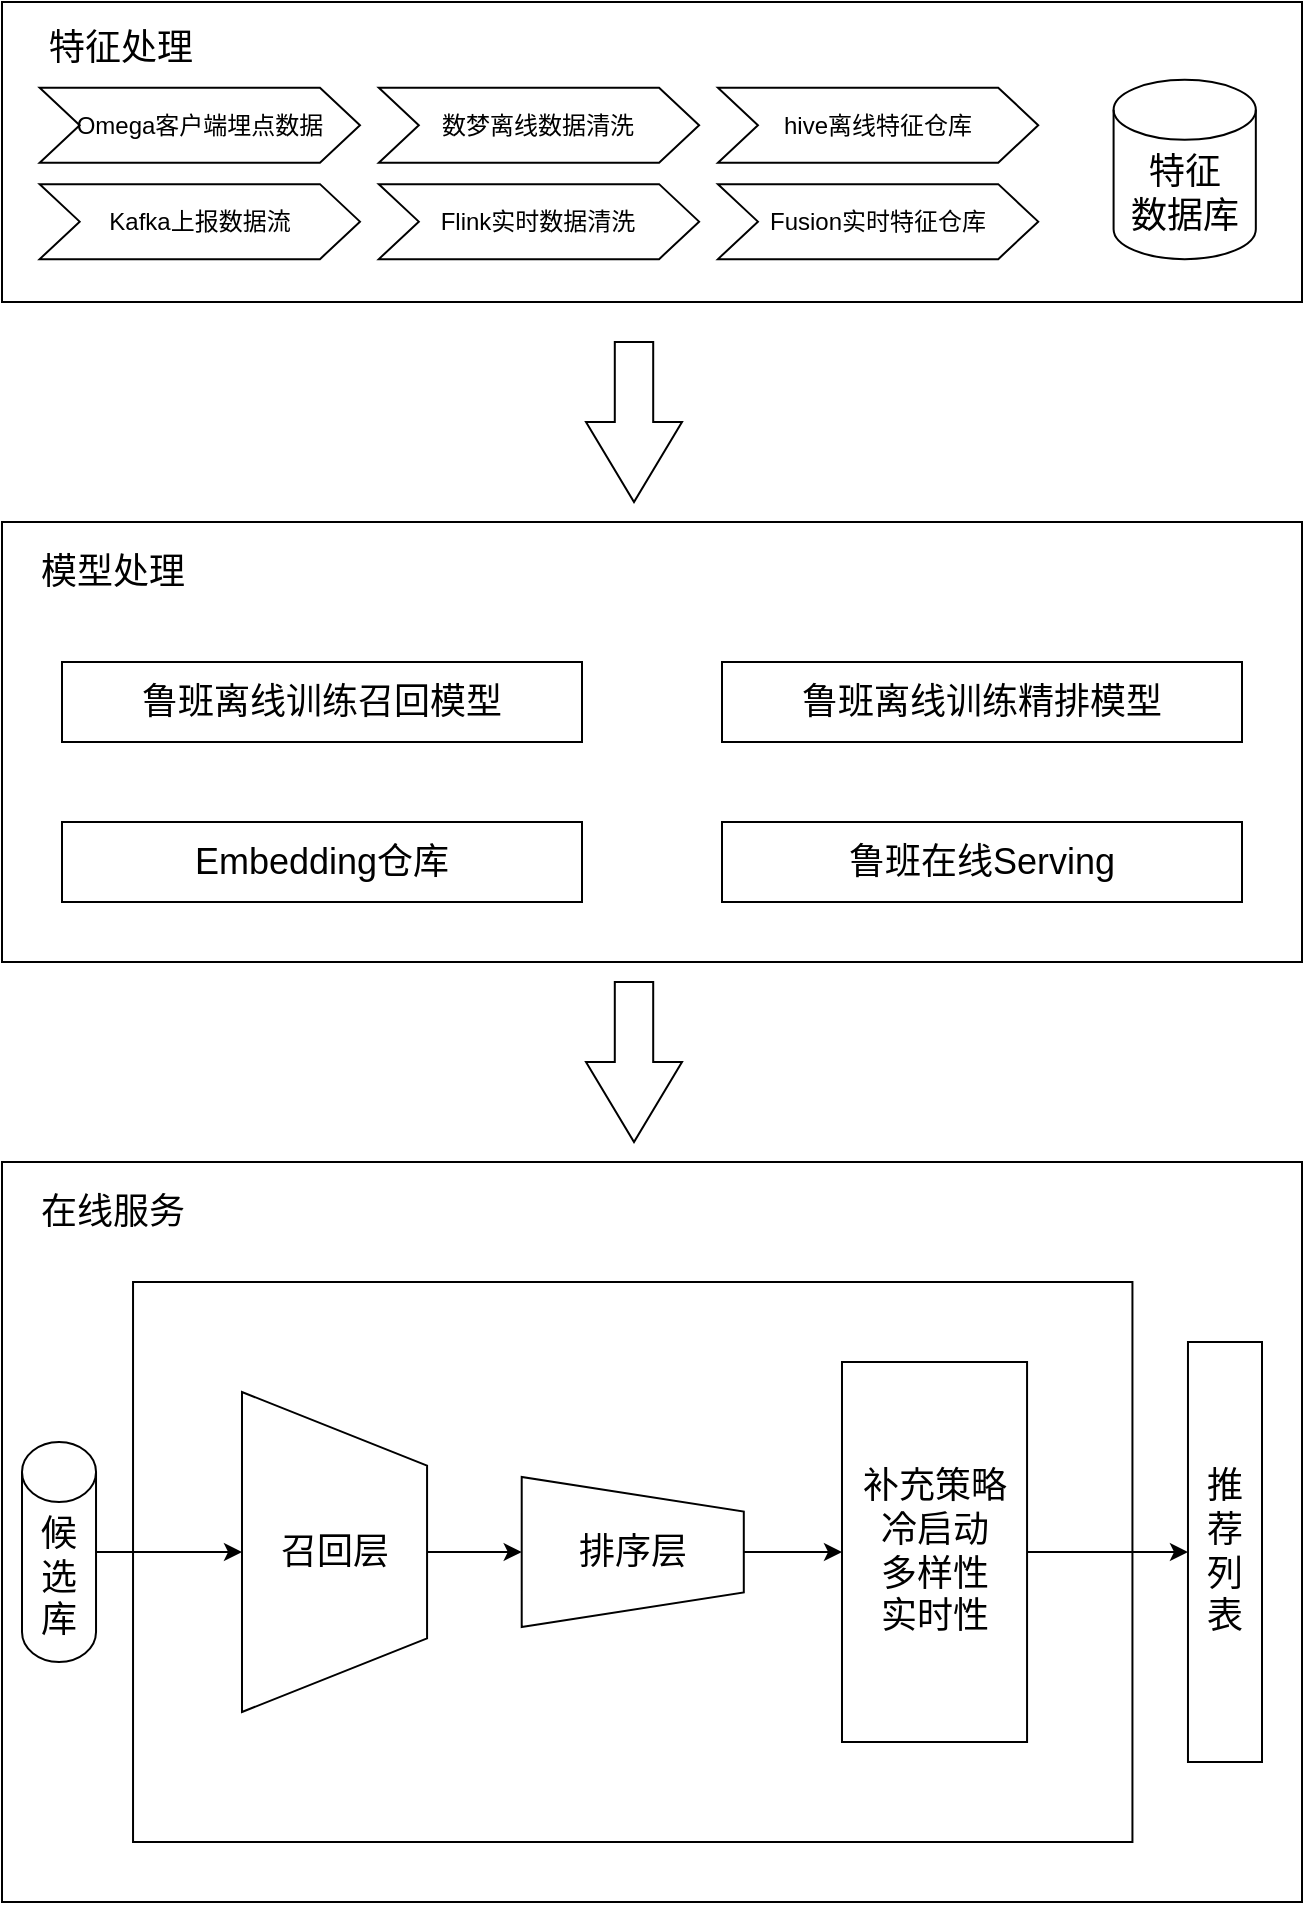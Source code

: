 <mxfile version="16.6.5" type="github">
  <diagram id="47j5oj57MSvHQx2q084O" name="第 1 页">
    <mxGraphModel dx="1042" dy="649" grid="1" gridSize="10" guides="1" tooltips="1" connect="1" arrows="1" fold="1" page="1" pageScale="1" pageWidth="827" pageHeight="1169" math="0" shadow="0">
      <root>
        <mxCell id="0" />
        <mxCell id="1" parent="0" />
        <mxCell id="i7WWzYZFT3efbSj_JE6K-38" value="" style="rounded=0;whiteSpace=wrap;html=1;" parent="1" vertex="1">
          <mxGeometry x="70" y="300" width="650" height="220" as="geometry" />
        </mxCell>
        <mxCell id="i7WWzYZFT3efbSj_JE6K-37" value="模型处理" style="text;html=1;resizable=0;autosize=1;align=center;verticalAlign=middle;points=[];fillColor=none;strokeColor=none;rounded=0;fontSize=18;" parent="1" vertex="1">
          <mxGeometry x="80" y="310" width="90" height="30" as="geometry" />
        </mxCell>
        <mxCell id="i7WWzYZFT3efbSj_JE6K-39" value="" style="group" parent="1" vertex="1" connectable="0">
          <mxGeometry x="70" y="40" width="650" height="150" as="geometry" />
        </mxCell>
        <mxCell id="i7WWzYZFT3efbSj_JE6K-7" value="" style="rounded=0;whiteSpace=wrap;html=1;" parent="i7WWzYZFT3efbSj_JE6K-39" vertex="1">
          <mxGeometry width="650" height="150" as="geometry" />
        </mxCell>
        <mxCell id="i7WWzYZFT3efbSj_JE6K-8" value="特征处理" style="text;html=1;resizable=0;autosize=1;align=center;verticalAlign=middle;points=[];fillColor=none;strokeColor=none;rounded=0;fontSize=18;" parent="i7WWzYZFT3efbSj_JE6K-39" vertex="1">
          <mxGeometry x="14.13" y="8.036" width="90" height="30" as="geometry" />
        </mxCell>
        <mxCell id="i7WWzYZFT3efbSj_JE6K-9" value="Omega客户端埋点数据" style="shape=step;perimeter=stepPerimeter;whiteSpace=wrap;html=1;fixedSize=1;" parent="i7WWzYZFT3efbSj_JE6K-39" vertex="1">
          <mxGeometry x="18.841" y="42.857" width="160.145" height="37.5" as="geometry" />
        </mxCell>
        <mxCell id="i7WWzYZFT3efbSj_JE6K-10" value="数梦离线数据清洗" style="shape=step;perimeter=stepPerimeter;whiteSpace=wrap;html=1;fixedSize=1;" parent="i7WWzYZFT3efbSj_JE6K-39" vertex="1">
          <mxGeometry x="188.406" y="42.857" width="160.145" height="37.5" as="geometry" />
        </mxCell>
        <mxCell id="i7WWzYZFT3efbSj_JE6K-11" value="hive离线特征仓库" style="shape=step;perimeter=stepPerimeter;whiteSpace=wrap;html=1;fixedSize=1;" parent="i7WWzYZFT3efbSj_JE6K-39" vertex="1">
          <mxGeometry x="357.971" y="42.857" width="160.145" height="37.5" as="geometry" />
        </mxCell>
        <mxCell id="i7WWzYZFT3efbSj_JE6K-12" value="Kafka上报数据流&lt;span style=&quot;color: rgba(0 , 0 , 0 , 0) ; font-family: monospace ; font-size: 0px&quot;&gt;%3CmxGraphModel%3E%3Croot%3E%3CmxCell%20id%3D%220%22%2F%3E%3CmxCell%20id%3D%221%22%20parent%3D%220%22%2F%3E%3CmxCell%20id%3D%222%22%20value%3D%22Omega%E5%AE%A2%E6%88%B7%E7%AB%AF%E5%9F%8B%E7%82%B9%E6%95%B0%E6%8D%AE%22%20style%3D%22shape%3Dstep%3Bperimeter%3DstepPerimeter%3BwhiteSpace%3Dwrap%3Bhtml%3D1%3BfixedSize%3D1%3B%22%20vertex%3D%221%22%20parent%3D%221%22%3E%3CmxGeometry%20x%3D%2290%22%20y%3D%22120%22%20width%3D%22170%22%20height%3D%2270%22%20as%3D%22geometry%22%2F%3E%3C%2FmxCell%3E%3C%2Froot%3E%3C%2FmxGraphModel%3E&lt;/span&gt;" style="shape=step;perimeter=stepPerimeter;whiteSpace=wrap;html=1;fixedSize=1;" parent="i7WWzYZFT3efbSj_JE6K-39" vertex="1">
          <mxGeometry x="18.841" y="91.071" width="160.145" height="37.5" as="geometry" />
        </mxCell>
        <mxCell id="i7WWzYZFT3efbSj_JE6K-13" value="Flink实时数据清洗" style="shape=step;perimeter=stepPerimeter;whiteSpace=wrap;html=1;fixedSize=1;" parent="i7WWzYZFT3efbSj_JE6K-39" vertex="1">
          <mxGeometry x="188.406" y="91.071" width="160.145" height="37.5" as="geometry" />
        </mxCell>
        <mxCell id="i7WWzYZFT3efbSj_JE6K-14" value="Fusion实时特征仓库" style="shape=step;perimeter=stepPerimeter;whiteSpace=wrap;html=1;fixedSize=1;" parent="i7WWzYZFT3efbSj_JE6K-39" vertex="1">
          <mxGeometry x="357.971" y="91.071" width="160.145" height="37.5" as="geometry" />
        </mxCell>
        <mxCell id="i7WWzYZFT3efbSj_JE6K-17" value="特征&lt;br&gt;数据库" style="shape=cylinder3;whiteSpace=wrap;html=1;boundedLbl=1;backgroundOutline=1;size=15;fontSize=18;" parent="i7WWzYZFT3efbSj_JE6K-39" vertex="1">
          <mxGeometry x="555.794" y="38.889" width="71.12" height="89.678" as="geometry" />
        </mxCell>
        <mxCell id="i7WWzYZFT3efbSj_JE6K-44" value="" style="html=1;shadow=0;dashed=0;align=center;verticalAlign=middle;shape=mxgraph.arrows2.arrow;dy=0.6;dx=40;direction=south;notch=0;fontSize=18;" parent="1" vertex="1">
          <mxGeometry x="362" y="210" width="48" height="80" as="geometry" />
        </mxCell>
        <mxCell id="i7WWzYZFT3efbSj_JE6K-45" value="" style="html=1;shadow=0;dashed=0;align=center;verticalAlign=middle;shape=mxgraph.arrows2.arrow;dy=0.6;dx=40;direction=south;notch=0;fontSize=18;" parent="1" vertex="1">
          <mxGeometry x="362" y="530" width="48" height="80" as="geometry" />
        </mxCell>
        <mxCell id="i7WWzYZFT3efbSj_JE6K-20" value="鲁班离线训练精排模型" style="rounded=0;whiteSpace=wrap;html=1;fontSize=18;" parent="1" vertex="1">
          <mxGeometry x="430" y="370" width="260" height="40" as="geometry" />
        </mxCell>
        <mxCell id="i7WWzYZFT3efbSj_JE6K-40" value="鲁班离线训练召回模型" style="rounded=0;whiteSpace=wrap;html=1;fontSize=18;" parent="1" vertex="1">
          <mxGeometry x="100" y="370" width="260" height="40" as="geometry" />
        </mxCell>
        <mxCell id="i7WWzYZFT3efbSj_JE6K-41" value="Embedding仓库" style="rounded=0;whiteSpace=wrap;html=1;fontSize=18;" parent="1" vertex="1">
          <mxGeometry x="100" y="450" width="260" height="40" as="geometry" />
        </mxCell>
        <mxCell id="i7WWzYZFT3efbSj_JE6K-42" value="鲁班在线Serving" style="rounded=0;whiteSpace=wrap;html=1;fontSize=18;" parent="1" vertex="1">
          <mxGeometry x="430" y="450" width="260" height="40" as="geometry" />
        </mxCell>
        <mxCell id="i7WWzYZFT3efbSj_JE6K-47" value="" style="rounded=0;whiteSpace=wrap;html=1;" parent="1" vertex="1">
          <mxGeometry x="70" y="620" width="650" height="370" as="geometry" />
        </mxCell>
        <mxCell id="i7WWzYZFT3efbSj_JE6K-46" value="在线服务" style="text;html=1;resizable=0;autosize=1;align=center;verticalAlign=middle;points=[];fillColor=none;strokeColor=none;rounded=0;fontSize=18;" parent="1" vertex="1">
          <mxGeometry x="80" y="630" width="90" height="30" as="geometry" />
        </mxCell>
        <mxCell id="i7WWzYZFT3efbSj_JE6K-49" value="" style="group" parent="1" vertex="1" connectable="0">
          <mxGeometry x="80" y="680" width="620" height="280" as="geometry" />
        </mxCell>
        <mxCell id="i7WWzYZFT3efbSj_JE6K-21" value="推&lt;br&gt;荐&lt;br&gt;列&lt;br&gt;表" style="rounded=0;whiteSpace=wrap;html=1;fontSize=18;" parent="i7WWzYZFT3efbSj_JE6K-49" vertex="1">
          <mxGeometry x="582.985" y="30" width="37.015" height="210" as="geometry" />
        </mxCell>
        <mxCell id="i7WWzYZFT3efbSj_JE6K-26" value="" style="rounded=0;whiteSpace=wrap;html=1;fontSize=18;" parent="i7WWzYZFT3efbSj_JE6K-49" vertex="1">
          <mxGeometry x="55.522" width="499.701" height="280" as="geometry" />
        </mxCell>
        <mxCell id="i7WWzYZFT3efbSj_JE6K-29" value="召回层" style="verticalLabelPosition=middle;verticalAlign=middle;html=1;shape=trapezoid;perimeter=trapezoidPerimeter;whiteSpace=wrap;size=0.23;arcSize=10;flipV=1;labelPosition=center;align=center;fontSize=18;direction=south;" parent="i7WWzYZFT3efbSj_JE6K-49" vertex="1">
          <mxGeometry x="109.996" y="55" width="92.537" height="160" as="geometry" />
        </mxCell>
        <mxCell id="i7WWzYZFT3efbSj_JE6K-30" value="排序层" style="verticalLabelPosition=middle;verticalAlign=middle;html=1;shape=trapezoid;perimeter=trapezoidPerimeter;whiteSpace=wrap;size=0.23;arcSize=10;flipV=1;labelPosition=center;align=center;fontSize=18;direction=south;" parent="i7WWzYZFT3efbSj_JE6K-49" vertex="1">
          <mxGeometry x="249.852" y="97.5" width="111.045" height="75" as="geometry" />
        </mxCell>
        <mxCell id="i7WWzYZFT3efbSj_JE6K-34" value="" style="edgeStyle=orthogonalEdgeStyle;rounded=0;orthogonalLoop=1;jettySize=auto;html=1;fontSize=18;" parent="i7WWzYZFT3efbSj_JE6K-49" source="i7WWzYZFT3efbSj_JE6K-29" target="i7WWzYZFT3efbSj_JE6K-30" edge="1">
          <mxGeometry relative="1" as="geometry" />
        </mxCell>
        <mxCell id="i7WWzYZFT3efbSj_JE6K-36" value="" style="edgeStyle=orthogonalEdgeStyle;rounded=0;orthogonalLoop=1;jettySize=auto;html=1;fontSize=18;" parent="i7WWzYZFT3efbSj_JE6K-49" source="i7WWzYZFT3efbSj_JE6K-32" target="i7WWzYZFT3efbSj_JE6K-21" edge="1">
          <mxGeometry relative="1" as="geometry" />
        </mxCell>
        <mxCell id="i7WWzYZFT3efbSj_JE6K-32" value="补充策略&lt;br&gt;冷启动&lt;br&gt;多样性&lt;br&gt;实时性&lt;br&gt;" style="rounded=0;whiteSpace=wrap;html=1;fontSize=18;" parent="i7WWzYZFT3efbSj_JE6K-49" vertex="1">
          <mxGeometry x="409.995" y="40" width="92.537" height="190" as="geometry" />
        </mxCell>
        <mxCell id="i7WWzYZFT3efbSj_JE6K-35" value="" style="edgeStyle=orthogonalEdgeStyle;rounded=0;orthogonalLoop=1;jettySize=auto;html=1;fontSize=18;" parent="i7WWzYZFT3efbSj_JE6K-49" source="i7WWzYZFT3efbSj_JE6K-30" target="i7WWzYZFT3efbSj_JE6K-32" edge="1">
          <mxGeometry relative="1" as="geometry" />
        </mxCell>
        <mxCell id="i7WWzYZFT3efbSj_JE6K-19" value="候&lt;br&gt;选&lt;br&gt;库" style="shape=cylinder3;whiteSpace=wrap;html=1;boundedLbl=1;backgroundOutline=1;size=15;fontSize=18;" parent="i7WWzYZFT3efbSj_JE6K-49" vertex="1">
          <mxGeometry y="80" width="37.015" height="110" as="geometry" />
        </mxCell>
        <mxCell id="i7WWzYZFT3efbSj_JE6K-33" value="" style="edgeStyle=orthogonalEdgeStyle;rounded=0;orthogonalLoop=1;jettySize=auto;html=1;fontSize=18;entryX=0.5;entryY=1;entryDx=0;entryDy=0;" parent="i7WWzYZFT3efbSj_JE6K-49" source="i7WWzYZFT3efbSj_JE6K-19" target="i7WWzYZFT3efbSj_JE6K-29" edge="1">
          <mxGeometry relative="1" as="geometry" />
        </mxCell>
      </root>
    </mxGraphModel>
  </diagram>
</mxfile>
